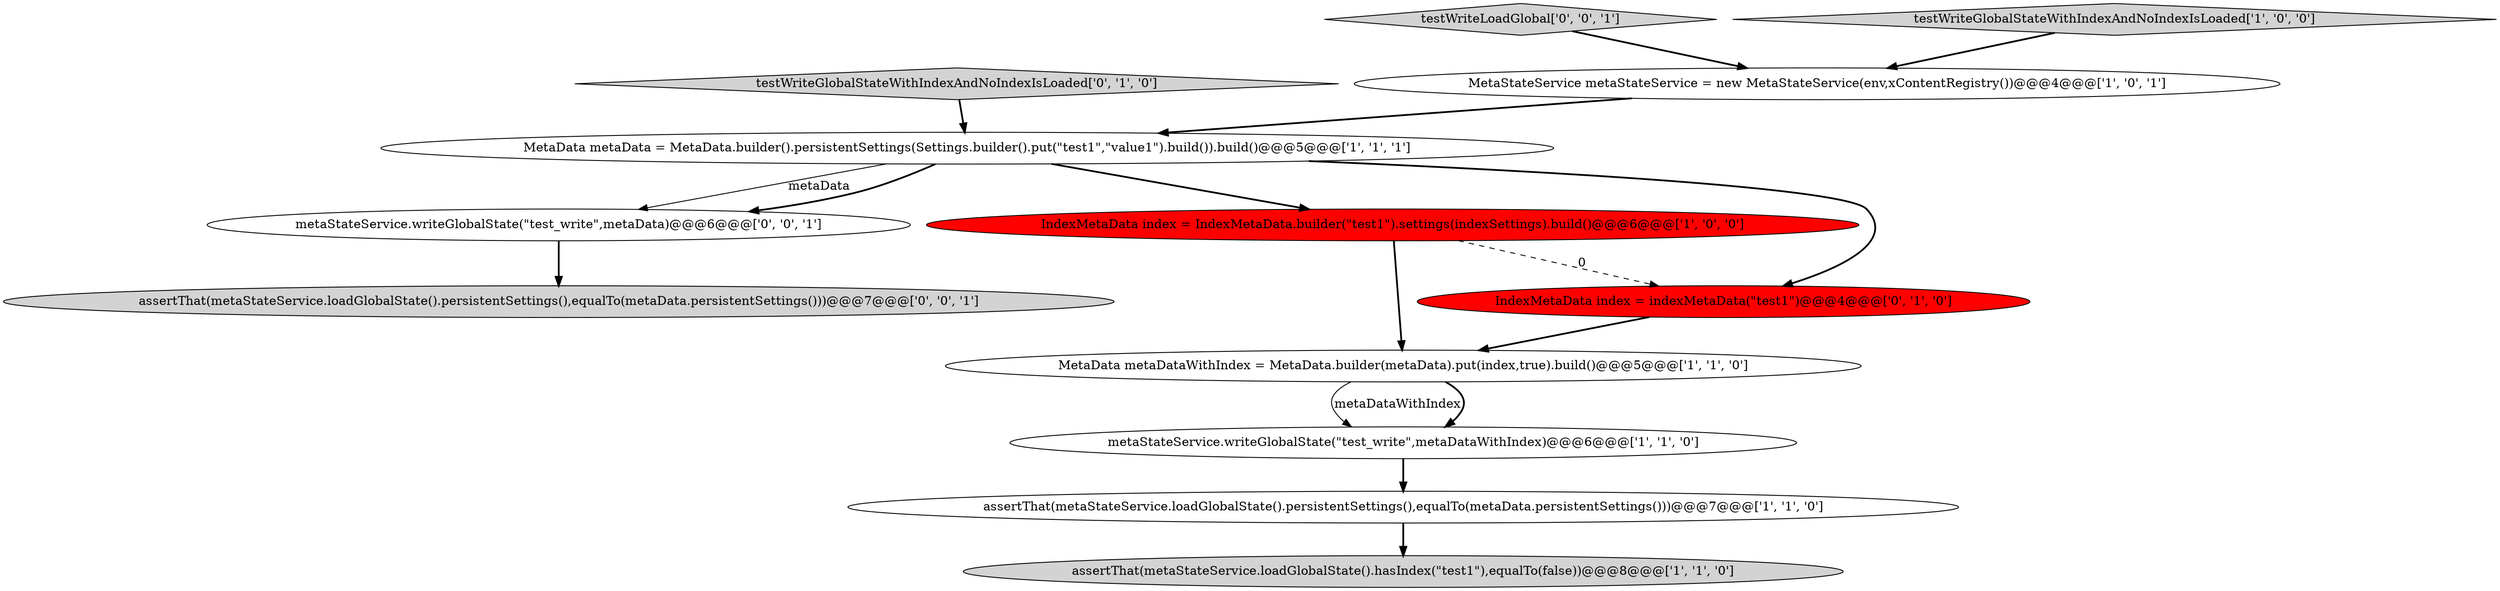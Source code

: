 digraph {
5 [style = filled, label = "MetaData metaDataWithIndex = MetaData.builder(metaData).put(index,true).build()@@@5@@@['1', '1', '0']", fillcolor = white, shape = ellipse image = "AAA0AAABBB1BBB"];
11 [style = filled, label = "metaStateService.writeGlobalState(\"test_write\",metaData)@@@6@@@['0', '0', '1']", fillcolor = white, shape = ellipse image = "AAA0AAABBB3BBB"];
0 [style = filled, label = "metaStateService.writeGlobalState(\"test_write\",metaDataWithIndex)@@@6@@@['1', '1', '0']", fillcolor = white, shape = ellipse image = "AAA0AAABBB1BBB"];
6 [style = filled, label = "assertThat(metaStateService.loadGlobalState().persistentSettings(),equalTo(metaData.persistentSettings()))@@@7@@@['1', '1', '0']", fillcolor = white, shape = ellipse image = "AAA0AAABBB1BBB"];
10 [style = filled, label = "assertThat(metaStateService.loadGlobalState().persistentSettings(),equalTo(metaData.persistentSettings()))@@@7@@@['0', '0', '1']", fillcolor = lightgray, shape = ellipse image = "AAA0AAABBB3BBB"];
3 [style = filled, label = "IndexMetaData index = IndexMetaData.builder(\"test1\").settings(indexSettings).build()@@@6@@@['1', '0', '0']", fillcolor = red, shape = ellipse image = "AAA1AAABBB1BBB"];
12 [style = filled, label = "testWriteLoadGlobal['0', '0', '1']", fillcolor = lightgray, shape = diamond image = "AAA0AAABBB3BBB"];
8 [style = filled, label = "testWriteGlobalStateWithIndexAndNoIndexIsLoaded['0', '1', '0']", fillcolor = lightgray, shape = diamond image = "AAA0AAABBB2BBB"];
1 [style = filled, label = "testWriteGlobalStateWithIndexAndNoIndexIsLoaded['1', '0', '0']", fillcolor = lightgray, shape = diamond image = "AAA0AAABBB1BBB"];
9 [style = filled, label = "IndexMetaData index = indexMetaData(\"test1\")@@@4@@@['0', '1', '0']", fillcolor = red, shape = ellipse image = "AAA1AAABBB2BBB"];
4 [style = filled, label = "assertThat(metaStateService.loadGlobalState().hasIndex(\"test1\"),equalTo(false))@@@8@@@['1', '1', '0']", fillcolor = lightgray, shape = ellipse image = "AAA0AAABBB1BBB"];
2 [style = filled, label = "MetaData metaData = MetaData.builder().persistentSettings(Settings.builder().put(\"test1\",\"value1\").build()).build()@@@5@@@['1', '1', '1']", fillcolor = white, shape = ellipse image = "AAA0AAABBB1BBB"];
7 [style = filled, label = "MetaStateService metaStateService = new MetaStateService(env,xContentRegistry())@@@4@@@['1', '0', '1']", fillcolor = white, shape = ellipse image = "AAA0AAABBB1BBB"];
9->5 [style = bold, label=""];
6->4 [style = bold, label=""];
12->7 [style = bold, label=""];
3->5 [style = bold, label=""];
5->0 [style = solid, label="metaDataWithIndex"];
2->11 [style = solid, label="metaData"];
2->9 [style = bold, label=""];
5->0 [style = bold, label=""];
8->2 [style = bold, label=""];
3->9 [style = dashed, label="0"];
0->6 [style = bold, label=""];
7->2 [style = bold, label=""];
1->7 [style = bold, label=""];
2->11 [style = bold, label=""];
11->10 [style = bold, label=""];
2->3 [style = bold, label=""];
}
